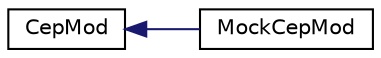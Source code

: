 digraph "Graphical Class Hierarchy"
{
 // LATEX_PDF_SIZE
  edge [fontname="Helvetica",fontsize="10",labelfontname="Helvetica",labelfontsize="10"];
  node [fontname="Helvetica",fontsize="10",shape=record];
  rankdir="LR";
  Node0 [label="CepMod",height=0.2,width=0.4,color="black", fillcolor="white", style="filled",URL="$class_cep_mod.html",tooltip=" "];
  Node0 -> Node1 [dir="back",color="midnightblue",fontsize="10",style="solid",fontname="Helvetica"];
  Node1 [label="MockCepMod",height=0.2,width=0.4,color="black", fillcolor="white", style="filled",URL="$class_mock_cep_mod.html",tooltip=" "];
}
